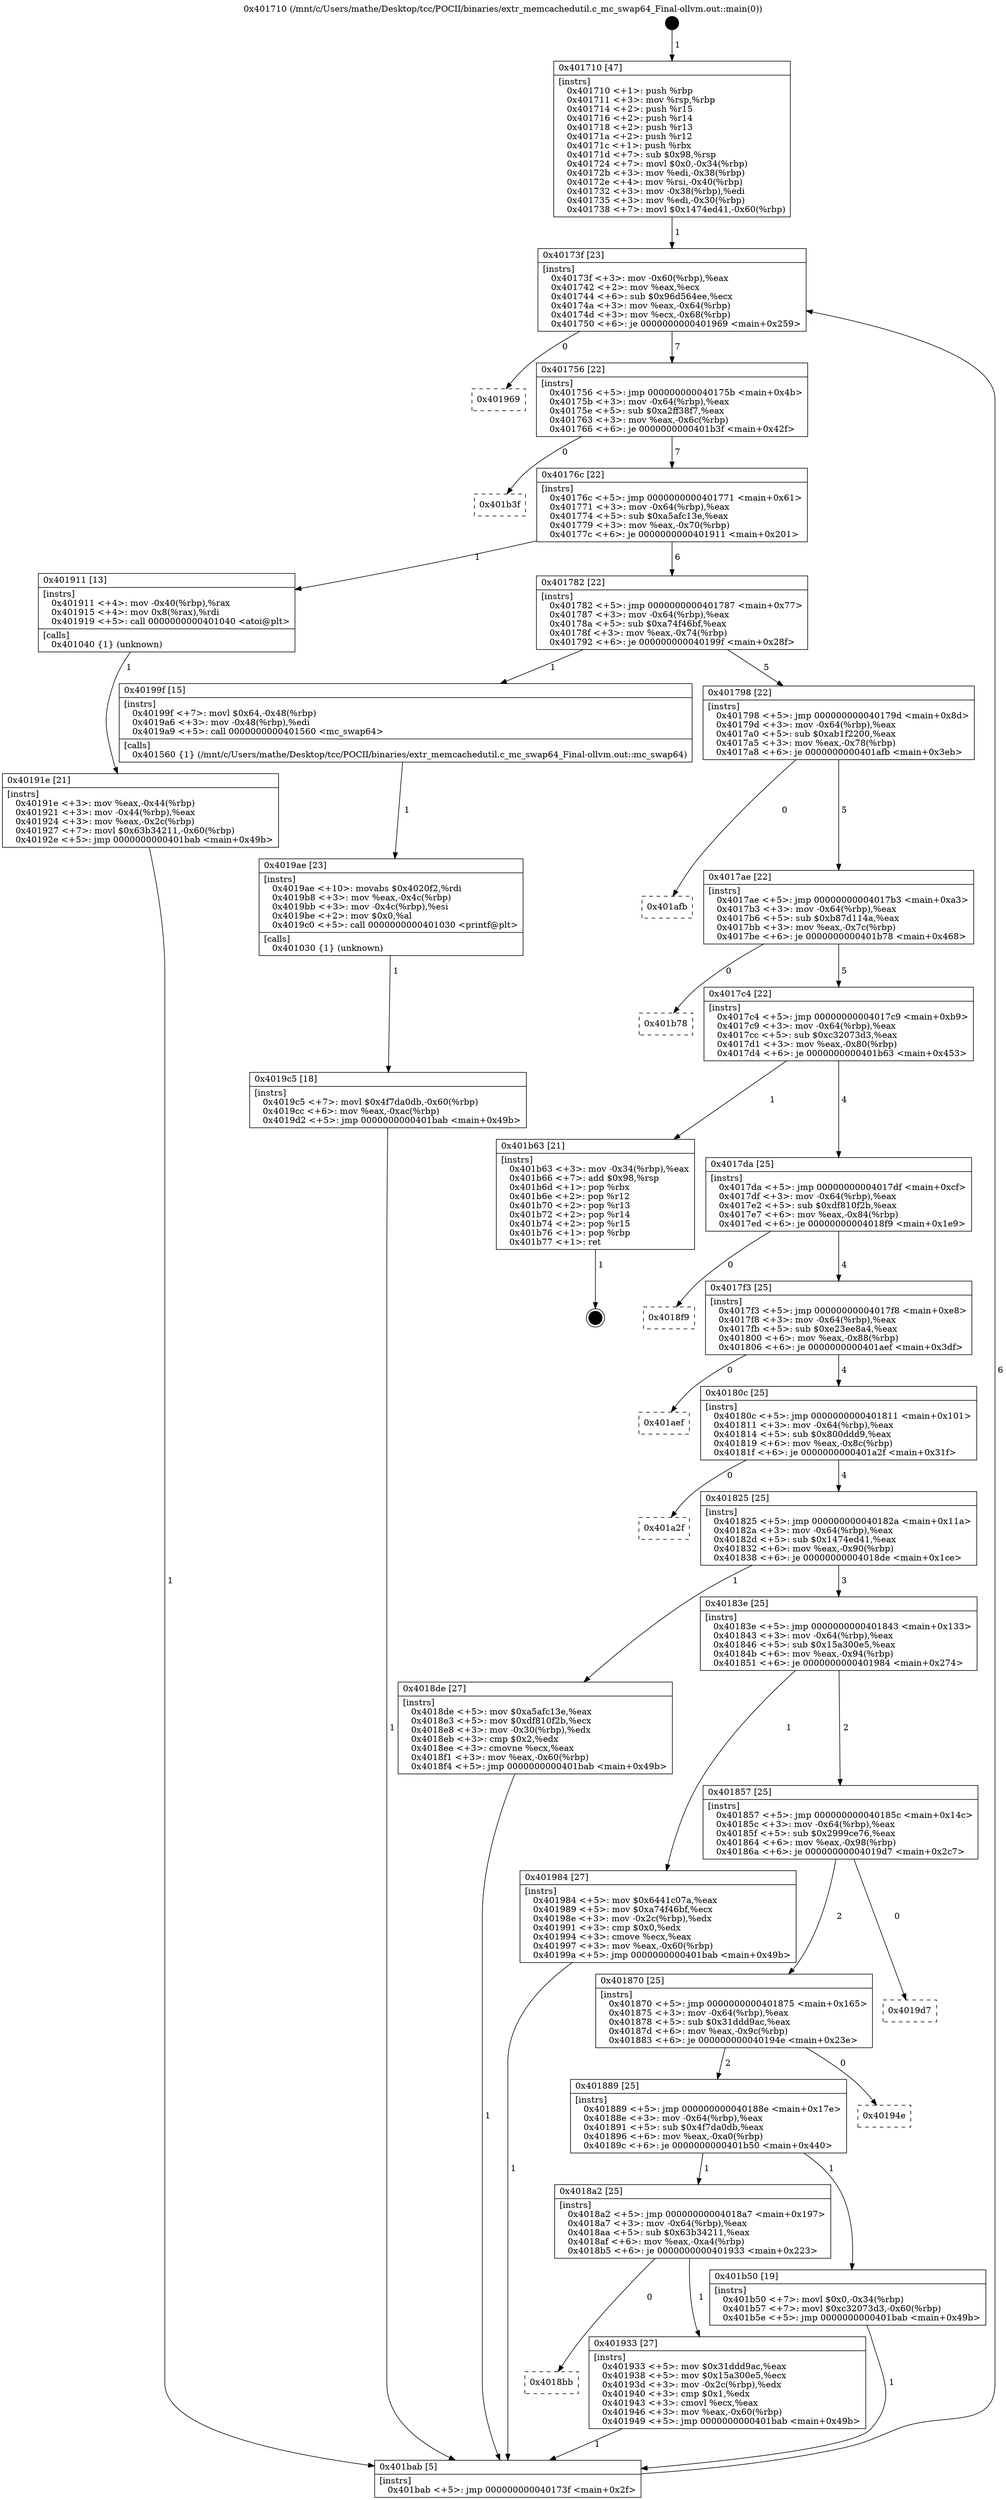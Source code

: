 digraph "0x401710" {
  label = "0x401710 (/mnt/c/Users/mathe/Desktop/tcc/POCII/binaries/extr_memcachedutil.c_mc_swap64_Final-ollvm.out::main(0))"
  labelloc = "t"
  node[shape=record]

  Entry [label="",width=0.3,height=0.3,shape=circle,fillcolor=black,style=filled]
  "0x40173f" [label="{
     0x40173f [23]\l
     | [instrs]\l
     &nbsp;&nbsp;0x40173f \<+3\>: mov -0x60(%rbp),%eax\l
     &nbsp;&nbsp;0x401742 \<+2\>: mov %eax,%ecx\l
     &nbsp;&nbsp;0x401744 \<+6\>: sub $0x96d564ee,%ecx\l
     &nbsp;&nbsp;0x40174a \<+3\>: mov %eax,-0x64(%rbp)\l
     &nbsp;&nbsp;0x40174d \<+3\>: mov %ecx,-0x68(%rbp)\l
     &nbsp;&nbsp;0x401750 \<+6\>: je 0000000000401969 \<main+0x259\>\l
  }"]
  "0x401969" [label="{
     0x401969\l
  }", style=dashed]
  "0x401756" [label="{
     0x401756 [22]\l
     | [instrs]\l
     &nbsp;&nbsp;0x401756 \<+5\>: jmp 000000000040175b \<main+0x4b\>\l
     &nbsp;&nbsp;0x40175b \<+3\>: mov -0x64(%rbp),%eax\l
     &nbsp;&nbsp;0x40175e \<+5\>: sub $0xa2ff38f7,%eax\l
     &nbsp;&nbsp;0x401763 \<+3\>: mov %eax,-0x6c(%rbp)\l
     &nbsp;&nbsp;0x401766 \<+6\>: je 0000000000401b3f \<main+0x42f\>\l
  }"]
  Exit [label="",width=0.3,height=0.3,shape=circle,fillcolor=black,style=filled,peripheries=2]
  "0x401b3f" [label="{
     0x401b3f\l
  }", style=dashed]
  "0x40176c" [label="{
     0x40176c [22]\l
     | [instrs]\l
     &nbsp;&nbsp;0x40176c \<+5\>: jmp 0000000000401771 \<main+0x61\>\l
     &nbsp;&nbsp;0x401771 \<+3\>: mov -0x64(%rbp),%eax\l
     &nbsp;&nbsp;0x401774 \<+5\>: sub $0xa5afc13e,%eax\l
     &nbsp;&nbsp;0x401779 \<+3\>: mov %eax,-0x70(%rbp)\l
     &nbsp;&nbsp;0x40177c \<+6\>: je 0000000000401911 \<main+0x201\>\l
  }"]
  "0x4019c5" [label="{
     0x4019c5 [18]\l
     | [instrs]\l
     &nbsp;&nbsp;0x4019c5 \<+7\>: movl $0x4f7da0db,-0x60(%rbp)\l
     &nbsp;&nbsp;0x4019cc \<+6\>: mov %eax,-0xac(%rbp)\l
     &nbsp;&nbsp;0x4019d2 \<+5\>: jmp 0000000000401bab \<main+0x49b\>\l
  }"]
  "0x401911" [label="{
     0x401911 [13]\l
     | [instrs]\l
     &nbsp;&nbsp;0x401911 \<+4\>: mov -0x40(%rbp),%rax\l
     &nbsp;&nbsp;0x401915 \<+4\>: mov 0x8(%rax),%rdi\l
     &nbsp;&nbsp;0x401919 \<+5\>: call 0000000000401040 \<atoi@plt\>\l
     | [calls]\l
     &nbsp;&nbsp;0x401040 \{1\} (unknown)\l
  }"]
  "0x401782" [label="{
     0x401782 [22]\l
     | [instrs]\l
     &nbsp;&nbsp;0x401782 \<+5\>: jmp 0000000000401787 \<main+0x77\>\l
     &nbsp;&nbsp;0x401787 \<+3\>: mov -0x64(%rbp),%eax\l
     &nbsp;&nbsp;0x40178a \<+5\>: sub $0xa74f46bf,%eax\l
     &nbsp;&nbsp;0x40178f \<+3\>: mov %eax,-0x74(%rbp)\l
     &nbsp;&nbsp;0x401792 \<+6\>: je 000000000040199f \<main+0x28f\>\l
  }"]
  "0x4019ae" [label="{
     0x4019ae [23]\l
     | [instrs]\l
     &nbsp;&nbsp;0x4019ae \<+10\>: movabs $0x4020f2,%rdi\l
     &nbsp;&nbsp;0x4019b8 \<+3\>: mov %eax,-0x4c(%rbp)\l
     &nbsp;&nbsp;0x4019bb \<+3\>: mov -0x4c(%rbp),%esi\l
     &nbsp;&nbsp;0x4019be \<+2\>: mov $0x0,%al\l
     &nbsp;&nbsp;0x4019c0 \<+5\>: call 0000000000401030 \<printf@plt\>\l
     | [calls]\l
     &nbsp;&nbsp;0x401030 \{1\} (unknown)\l
  }"]
  "0x40199f" [label="{
     0x40199f [15]\l
     | [instrs]\l
     &nbsp;&nbsp;0x40199f \<+7\>: movl $0x64,-0x48(%rbp)\l
     &nbsp;&nbsp;0x4019a6 \<+3\>: mov -0x48(%rbp),%edi\l
     &nbsp;&nbsp;0x4019a9 \<+5\>: call 0000000000401560 \<mc_swap64\>\l
     | [calls]\l
     &nbsp;&nbsp;0x401560 \{1\} (/mnt/c/Users/mathe/Desktop/tcc/POCII/binaries/extr_memcachedutil.c_mc_swap64_Final-ollvm.out::mc_swap64)\l
  }"]
  "0x401798" [label="{
     0x401798 [22]\l
     | [instrs]\l
     &nbsp;&nbsp;0x401798 \<+5\>: jmp 000000000040179d \<main+0x8d\>\l
     &nbsp;&nbsp;0x40179d \<+3\>: mov -0x64(%rbp),%eax\l
     &nbsp;&nbsp;0x4017a0 \<+5\>: sub $0xab1f2200,%eax\l
     &nbsp;&nbsp;0x4017a5 \<+3\>: mov %eax,-0x78(%rbp)\l
     &nbsp;&nbsp;0x4017a8 \<+6\>: je 0000000000401afb \<main+0x3eb\>\l
  }"]
  "0x4018bb" [label="{
     0x4018bb\l
  }", style=dashed]
  "0x401afb" [label="{
     0x401afb\l
  }", style=dashed]
  "0x4017ae" [label="{
     0x4017ae [22]\l
     | [instrs]\l
     &nbsp;&nbsp;0x4017ae \<+5\>: jmp 00000000004017b3 \<main+0xa3\>\l
     &nbsp;&nbsp;0x4017b3 \<+3\>: mov -0x64(%rbp),%eax\l
     &nbsp;&nbsp;0x4017b6 \<+5\>: sub $0xb87d114a,%eax\l
     &nbsp;&nbsp;0x4017bb \<+3\>: mov %eax,-0x7c(%rbp)\l
     &nbsp;&nbsp;0x4017be \<+6\>: je 0000000000401b78 \<main+0x468\>\l
  }"]
  "0x401933" [label="{
     0x401933 [27]\l
     | [instrs]\l
     &nbsp;&nbsp;0x401933 \<+5\>: mov $0x31ddd9ac,%eax\l
     &nbsp;&nbsp;0x401938 \<+5\>: mov $0x15a300e5,%ecx\l
     &nbsp;&nbsp;0x40193d \<+3\>: mov -0x2c(%rbp),%edx\l
     &nbsp;&nbsp;0x401940 \<+3\>: cmp $0x1,%edx\l
     &nbsp;&nbsp;0x401943 \<+3\>: cmovl %ecx,%eax\l
     &nbsp;&nbsp;0x401946 \<+3\>: mov %eax,-0x60(%rbp)\l
     &nbsp;&nbsp;0x401949 \<+5\>: jmp 0000000000401bab \<main+0x49b\>\l
  }"]
  "0x401b78" [label="{
     0x401b78\l
  }", style=dashed]
  "0x4017c4" [label="{
     0x4017c4 [22]\l
     | [instrs]\l
     &nbsp;&nbsp;0x4017c4 \<+5\>: jmp 00000000004017c9 \<main+0xb9\>\l
     &nbsp;&nbsp;0x4017c9 \<+3\>: mov -0x64(%rbp),%eax\l
     &nbsp;&nbsp;0x4017cc \<+5\>: sub $0xc32073d3,%eax\l
     &nbsp;&nbsp;0x4017d1 \<+3\>: mov %eax,-0x80(%rbp)\l
     &nbsp;&nbsp;0x4017d4 \<+6\>: je 0000000000401b63 \<main+0x453\>\l
  }"]
  "0x4018a2" [label="{
     0x4018a2 [25]\l
     | [instrs]\l
     &nbsp;&nbsp;0x4018a2 \<+5\>: jmp 00000000004018a7 \<main+0x197\>\l
     &nbsp;&nbsp;0x4018a7 \<+3\>: mov -0x64(%rbp),%eax\l
     &nbsp;&nbsp;0x4018aa \<+5\>: sub $0x63b34211,%eax\l
     &nbsp;&nbsp;0x4018af \<+6\>: mov %eax,-0xa4(%rbp)\l
     &nbsp;&nbsp;0x4018b5 \<+6\>: je 0000000000401933 \<main+0x223\>\l
  }"]
  "0x401b63" [label="{
     0x401b63 [21]\l
     | [instrs]\l
     &nbsp;&nbsp;0x401b63 \<+3\>: mov -0x34(%rbp),%eax\l
     &nbsp;&nbsp;0x401b66 \<+7\>: add $0x98,%rsp\l
     &nbsp;&nbsp;0x401b6d \<+1\>: pop %rbx\l
     &nbsp;&nbsp;0x401b6e \<+2\>: pop %r12\l
     &nbsp;&nbsp;0x401b70 \<+2\>: pop %r13\l
     &nbsp;&nbsp;0x401b72 \<+2\>: pop %r14\l
     &nbsp;&nbsp;0x401b74 \<+2\>: pop %r15\l
     &nbsp;&nbsp;0x401b76 \<+1\>: pop %rbp\l
     &nbsp;&nbsp;0x401b77 \<+1\>: ret\l
  }"]
  "0x4017da" [label="{
     0x4017da [25]\l
     | [instrs]\l
     &nbsp;&nbsp;0x4017da \<+5\>: jmp 00000000004017df \<main+0xcf\>\l
     &nbsp;&nbsp;0x4017df \<+3\>: mov -0x64(%rbp),%eax\l
     &nbsp;&nbsp;0x4017e2 \<+5\>: sub $0xdf810f2b,%eax\l
     &nbsp;&nbsp;0x4017e7 \<+6\>: mov %eax,-0x84(%rbp)\l
     &nbsp;&nbsp;0x4017ed \<+6\>: je 00000000004018f9 \<main+0x1e9\>\l
  }"]
  "0x401b50" [label="{
     0x401b50 [19]\l
     | [instrs]\l
     &nbsp;&nbsp;0x401b50 \<+7\>: movl $0x0,-0x34(%rbp)\l
     &nbsp;&nbsp;0x401b57 \<+7\>: movl $0xc32073d3,-0x60(%rbp)\l
     &nbsp;&nbsp;0x401b5e \<+5\>: jmp 0000000000401bab \<main+0x49b\>\l
  }"]
  "0x4018f9" [label="{
     0x4018f9\l
  }", style=dashed]
  "0x4017f3" [label="{
     0x4017f3 [25]\l
     | [instrs]\l
     &nbsp;&nbsp;0x4017f3 \<+5\>: jmp 00000000004017f8 \<main+0xe8\>\l
     &nbsp;&nbsp;0x4017f8 \<+3\>: mov -0x64(%rbp),%eax\l
     &nbsp;&nbsp;0x4017fb \<+5\>: sub $0xe23ee8a4,%eax\l
     &nbsp;&nbsp;0x401800 \<+6\>: mov %eax,-0x88(%rbp)\l
     &nbsp;&nbsp;0x401806 \<+6\>: je 0000000000401aef \<main+0x3df\>\l
  }"]
  "0x401889" [label="{
     0x401889 [25]\l
     | [instrs]\l
     &nbsp;&nbsp;0x401889 \<+5\>: jmp 000000000040188e \<main+0x17e\>\l
     &nbsp;&nbsp;0x40188e \<+3\>: mov -0x64(%rbp),%eax\l
     &nbsp;&nbsp;0x401891 \<+5\>: sub $0x4f7da0db,%eax\l
     &nbsp;&nbsp;0x401896 \<+6\>: mov %eax,-0xa0(%rbp)\l
     &nbsp;&nbsp;0x40189c \<+6\>: je 0000000000401b50 \<main+0x440\>\l
  }"]
  "0x401aef" [label="{
     0x401aef\l
  }", style=dashed]
  "0x40180c" [label="{
     0x40180c [25]\l
     | [instrs]\l
     &nbsp;&nbsp;0x40180c \<+5\>: jmp 0000000000401811 \<main+0x101\>\l
     &nbsp;&nbsp;0x401811 \<+3\>: mov -0x64(%rbp),%eax\l
     &nbsp;&nbsp;0x401814 \<+5\>: sub $0x800ddd9,%eax\l
     &nbsp;&nbsp;0x401819 \<+6\>: mov %eax,-0x8c(%rbp)\l
     &nbsp;&nbsp;0x40181f \<+6\>: je 0000000000401a2f \<main+0x31f\>\l
  }"]
  "0x40194e" [label="{
     0x40194e\l
  }", style=dashed]
  "0x401a2f" [label="{
     0x401a2f\l
  }", style=dashed]
  "0x401825" [label="{
     0x401825 [25]\l
     | [instrs]\l
     &nbsp;&nbsp;0x401825 \<+5\>: jmp 000000000040182a \<main+0x11a\>\l
     &nbsp;&nbsp;0x40182a \<+3\>: mov -0x64(%rbp),%eax\l
     &nbsp;&nbsp;0x40182d \<+5\>: sub $0x1474ed41,%eax\l
     &nbsp;&nbsp;0x401832 \<+6\>: mov %eax,-0x90(%rbp)\l
     &nbsp;&nbsp;0x401838 \<+6\>: je 00000000004018de \<main+0x1ce\>\l
  }"]
  "0x401870" [label="{
     0x401870 [25]\l
     | [instrs]\l
     &nbsp;&nbsp;0x401870 \<+5\>: jmp 0000000000401875 \<main+0x165\>\l
     &nbsp;&nbsp;0x401875 \<+3\>: mov -0x64(%rbp),%eax\l
     &nbsp;&nbsp;0x401878 \<+5\>: sub $0x31ddd9ac,%eax\l
     &nbsp;&nbsp;0x40187d \<+6\>: mov %eax,-0x9c(%rbp)\l
     &nbsp;&nbsp;0x401883 \<+6\>: je 000000000040194e \<main+0x23e\>\l
  }"]
  "0x4018de" [label="{
     0x4018de [27]\l
     | [instrs]\l
     &nbsp;&nbsp;0x4018de \<+5\>: mov $0xa5afc13e,%eax\l
     &nbsp;&nbsp;0x4018e3 \<+5\>: mov $0xdf810f2b,%ecx\l
     &nbsp;&nbsp;0x4018e8 \<+3\>: mov -0x30(%rbp),%edx\l
     &nbsp;&nbsp;0x4018eb \<+3\>: cmp $0x2,%edx\l
     &nbsp;&nbsp;0x4018ee \<+3\>: cmovne %ecx,%eax\l
     &nbsp;&nbsp;0x4018f1 \<+3\>: mov %eax,-0x60(%rbp)\l
     &nbsp;&nbsp;0x4018f4 \<+5\>: jmp 0000000000401bab \<main+0x49b\>\l
  }"]
  "0x40183e" [label="{
     0x40183e [25]\l
     | [instrs]\l
     &nbsp;&nbsp;0x40183e \<+5\>: jmp 0000000000401843 \<main+0x133\>\l
     &nbsp;&nbsp;0x401843 \<+3\>: mov -0x64(%rbp),%eax\l
     &nbsp;&nbsp;0x401846 \<+5\>: sub $0x15a300e5,%eax\l
     &nbsp;&nbsp;0x40184b \<+6\>: mov %eax,-0x94(%rbp)\l
     &nbsp;&nbsp;0x401851 \<+6\>: je 0000000000401984 \<main+0x274\>\l
  }"]
  "0x401bab" [label="{
     0x401bab [5]\l
     | [instrs]\l
     &nbsp;&nbsp;0x401bab \<+5\>: jmp 000000000040173f \<main+0x2f\>\l
  }"]
  "0x401710" [label="{
     0x401710 [47]\l
     | [instrs]\l
     &nbsp;&nbsp;0x401710 \<+1\>: push %rbp\l
     &nbsp;&nbsp;0x401711 \<+3\>: mov %rsp,%rbp\l
     &nbsp;&nbsp;0x401714 \<+2\>: push %r15\l
     &nbsp;&nbsp;0x401716 \<+2\>: push %r14\l
     &nbsp;&nbsp;0x401718 \<+2\>: push %r13\l
     &nbsp;&nbsp;0x40171a \<+2\>: push %r12\l
     &nbsp;&nbsp;0x40171c \<+1\>: push %rbx\l
     &nbsp;&nbsp;0x40171d \<+7\>: sub $0x98,%rsp\l
     &nbsp;&nbsp;0x401724 \<+7\>: movl $0x0,-0x34(%rbp)\l
     &nbsp;&nbsp;0x40172b \<+3\>: mov %edi,-0x38(%rbp)\l
     &nbsp;&nbsp;0x40172e \<+4\>: mov %rsi,-0x40(%rbp)\l
     &nbsp;&nbsp;0x401732 \<+3\>: mov -0x38(%rbp),%edi\l
     &nbsp;&nbsp;0x401735 \<+3\>: mov %edi,-0x30(%rbp)\l
     &nbsp;&nbsp;0x401738 \<+7\>: movl $0x1474ed41,-0x60(%rbp)\l
  }"]
  "0x40191e" [label="{
     0x40191e [21]\l
     | [instrs]\l
     &nbsp;&nbsp;0x40191e \<+3\>: mov %eax,-0x44(%rbp)\l
     &nbsp;&nbsp;0x401921 \<+3\>: mov -0x44(%rbp),%eax\l
     &nbsp;&nbsp;0x401924 \<+3\>: mov %eax,-0x2c(%rbp)\l
     &nbsp;&nbsp;0x401927 \<+7\>: movl $0x63b34211,-0x60(%rbp)\l
     &nbsp;&nbsp;0x40192e \<+5\>: jmp 0000000000401bab \<main+0x49b\>\l
  }"]
  "0x4019d7" [label="{
     0x4019d7\l
  }", style=dashed]
  "0x401984" [label="{
     0x401984 [27]\l
     | [instrs]\l
     &nbsp;&nbsp;0x401984 \<+5\>: mov $0x6441c07a,%eax\l
     &nbsp;&nbsp;0x401989 \<+5\>: mov $0xa74f46bf,%ecx\l
     &nbsp;&nbsp;0x40198e \<+3\>: mov -0x2c(%rbp),%edx\l
     &nbsp;&nbsp;0x401991 \<+3\>: cmp $0x0,%edx\l
     &nbsp;&nbsp;0x401994 \<+3\>: cmove %ecx,%eax\l
     &nbsp;&nbsp;0x401997 \<+3\>: mov %eax,-0x60(%rbp)\l
     &nbsp;&nbsp;0x40199a \<+5\>: jmp 0000000000401bab \<main+0x49b\>\l
  }"]
  "0x401857" [label="{
     0x401857 [25]\l
     | [instrs]\l
     &nbsp;&nbsp;0x401857 \<+5\>: jmp 000000000040185c \<main+0x14c\>\l
     &nbsp;&nbsp;0x40185c \<+3\>: mov -0x64(%rbp),%eax\l
     &nbsp;&nbsp;0x40185f \<+5\>: sub $0x2999ce76,%eax\l
     &nbsp;&nbsp;0x401864 \<+6\>: mov %eax,-0x98(%rbp)\l
     &nbsp;&nbsp;0x40186a \<+6\>: je 00000000004019d7 \<main+0x2c7\>\l
  }"]
  Entry -> "0x401710" [label=" 1"]
  "0x40173f" -> "0x401969" [label=" 0"]
  "0x40173f" -> "0x401756" [label=" 7"]
  "0x401b63" -> Exit [label=" 1"]
  "0x401756" -> "0x401b3f" [label=" 0"]
  "0x401756" -> "0x40176c" [label=" 7"]
  "0x401b50" -> "0x401bab" [label=" 1"]
  "0x40176c" -> "0x401911" [label=" 1"]
  "0x40176c" -> "0x401782" [label=" 6"]
  "0x4019c5" -> "0x401bab" [label=" 1"]
  "0x401782" -> "0x40199f" [label=" 1"]
  "0x401782" -> "0x401798" [label=" 5"]
  "0x4019ae" -> "0x4019c5" [label=" 1"]
  "0x401798" -> "0x401afb" [label=" 0"]
  "0x401798" -> "0x4017ae" [label=" 5"]
  "0x40199f" -> "0x4019ae" [label=" 1"]
  "0x4017ae" -> "0x401b78" [label=" 0"]
  "0x4017ae" -> "0x4017c4" [label=" 5"]
  "0x401984" -> "0x401bab" [label=" 1"]
  "0x4017c4" -> "0x401b63" [label=" 1"]
  "0x4017c4" -> "0x4017da" [label=" 4"]
  "0x4018a2" -> "0x4018bb" [label=" 0"]
  "0x4017da" -> "0x4018f9" [label=" 0"]
  "0x4017da" -> "0x4017f3" [label=" 4"]
  "0x4018a2" -> "0x401933" [label=" 1"]
  "0x4017f3" -> "0x401aef" [label=" 0"]
  "0x4017f3" -> "0x40180c" [label=" 4"]
  "0x401889" -> "0x4018a2" [label=" 1"]
  "0x40180c" -> "0x401a2f" [label=" 0"]
  "0x40180c" -> "0x401825" [label=" 4"]
  "0x401889" -> "0x401b50" [label=" 1"]
  "0x401825" -> "0x4018de" [label=" 1"]
  "0x401825" -> "0x40183e" [label=" 3"]
  "0x4018de" -> "0x401bab" [label=" 1"]
  "0x401710" -> "0x40173f" [label=" 1"]
  "0x401bab" -> "0x40173f" [label=" 6"]
  "0x401911" -> "0x40191e" [label=" 1"]
  "0x40191e" -> "0x401bab" [label=" 1"]
  "0x401870" -> "0x401889" [label=" 2"]
  "0x40183e" -> "0x401984" [label=" 1"]
  "0x40183e" -> "0x401857" [label=" 2"]
  "0x401870" -> "0x40194e" [label=" 0"]
  "0x401857" -> "0x4019d7" [label=" 0"]
  "0x401857" -> "0x401870" [label=" 2"]
  "0x401933" -> "0x401bab" [label=" 1"]
}
